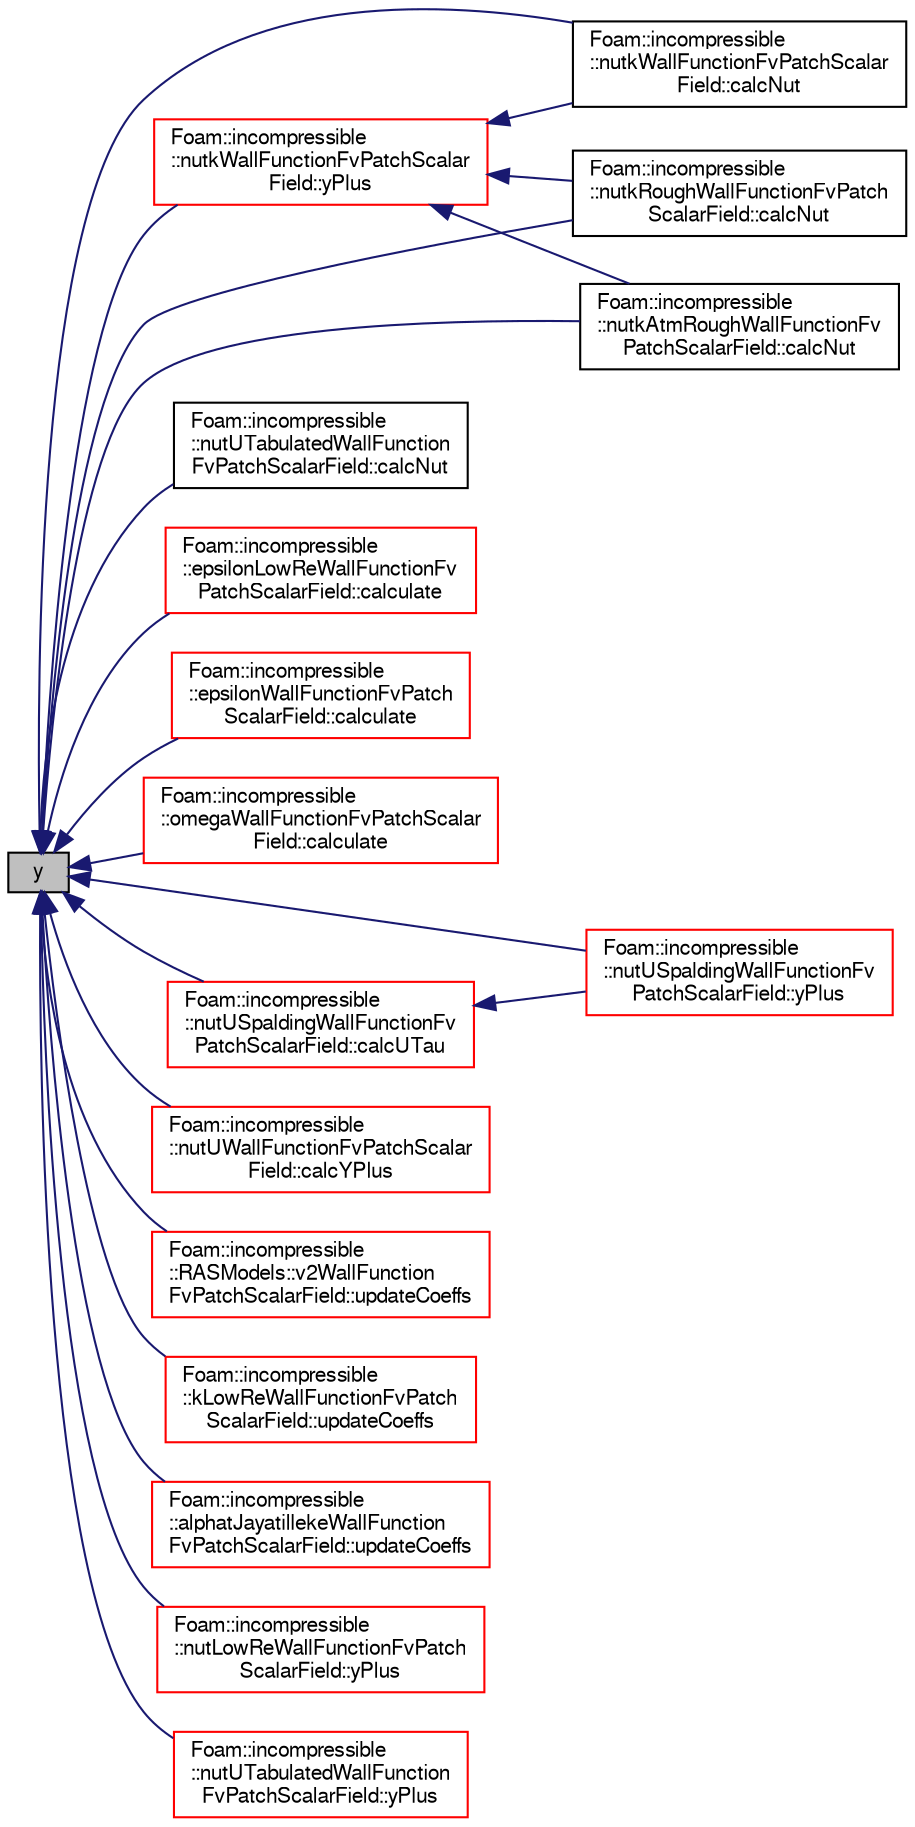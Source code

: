 digraph "y"
{
  bgcolor="transparent";
  edge [fontname="FreeSans",fontsize="10",labelfontname="FreeSans",labelfontsize="10"];
  node [fontname="FreeSans",fontsize="10",shape=record];
  rankdir="LR";
  Node526 [label="y",height=0.2,width=0.4,color="black", fillcolor="grey75", style="filled", fontcolor="black"];
  Node526 -> Node527 [dir="back",color="midnightblue",fontsize="10",style="solid",fontname="FreeSans"];
  Node527 [label="Foam::incompressible\l::nutkWallFunctionFvPatchScalar\lField::calcNut",height=0.2,width=0.4,color="black",URL="$a30982.html#a770ef88c60cd370e9d4eacc46f774f07",tooltip="Calculate the turbulence viscosity. "];
  Node526 -> Node528 [dir="back",color="midnightblue",fontsize="10",style="solid",fontname="FreeSans"];
  Node528 [label="Foam::incompressible\l::nutUTabulatedWallFunction\lFvPatchScalarField::calcNut",height=0.2,width=0.4,color="black",URL="$a30998.html#a770ef88c60cd370e9d4eacc46f774f07",tooltip="Calculate the turbulence viscosity. "];
  Node526 -> Node529 [dir="back",color="midnightblue",fontsize="10",style="solid",fontname="FreeSans"];
  Node529 [label="Foam::incompressible\l::nutkRoughWallFunctionFvPatch\lScalarField::calcNut",height=0.2,width=0.4,color="black",URL="$a30978.html#a770ef88c60cd370e9d4eacc46f774f07",tooltip="Calculate the turbulence viscosity. "];
  Node526 -> Node530 [dir="back",color="midnightblue",fontsize="10",style="solid",fontname="FreeSans"];
  Node530 [label="Foam::incompressible\l::nutkAtmRoughWallFunctionFv\lPatchScalarField::calcNut",height=0.2,width=0.4,color="black",URL="$a30974.html#a770ef88c60cd370e9d4eacc46f774f07",tooltip="Calculate the turbulence viscosity. "];
  Node526 -> Node531 [dir="back",color="midnightblue",fontsize="10",style="solid",fontname="FreeSans"];
  Node531 [label="Foam::incompressible\l::epsilonLowReWallFunctionFv\lPatchScalarField::calculate",height=0.2,width=0.4,color="red",URL="$a30954.html#a9b10d949afa36a0fe772c66e94719865",tooltip="Calculate the epsilon and G. "];
  Node526 -> Node533 [dir="back",color="midnightblue",fontsize="10",style="solid",fontname="FreeSans"];
  Node533 [label="Foam::incompressible\l::epsilonWallFunctionFvPatch\lScalarField::calculate",height=0.2,width=0.4,color="red",URL="$a30958.html#a9b10d949afa36a0fe772c66e94719865",tooltip="Calculate the epsilon and G. "];
  Node526 -> Node542 [dir="back",color="midnightblue",fontsize="10",style="solid",fontname="FreeSans"];
  Node542 [label="Foam::incompressible\l::omegaWallFunctionFvPatchScalar\lField::calculate",height=0.2,width=0.4,color="red",URL="$a31010.html#a198ab1edcd6a58e1f422febaac58dacc",tooltip="Calculate the omega and G. "];
  Node526 -> Node551 [dir="back",color="midnightblue",fontsize="10",style="solid",fontname="FreeSans"];
  Node551 [label="Foam::incompressible\l::nutUSpaldingWallFunctionFv\lPatchScalarField::calcUTau",height=0.2,width=0.4,color="red",URL="$a30994.html#a24807ec3405a761fb6380573614a3040",tooltip="Calculate the friction velocity. "];
  Node551 -> Node553 [dir="back",color="midnightblue",fontsize="10",style="solid",fontname="FreeSans"];
  Node553 [label="Foam::incompressible\l::nutUSpaldingWallFunctionFv\lPatchScalarField::yPlus",height=0.2,width=0.4,color="red",URL="$a30994.html#a0de83d05eb8aabc5f8cf747584ef03c3",tooltip="Calculate and return the yPlus at the boundary. "];
  Node526 -> Node555 [dir="back",color="midnightblue",fontsize="10",style="solid",fontname="FreeSans"];
  Node555 [label="Foam::incompressible\l::nutUWallFunctionFvPatchScalar\lField::calcYPlus",height=0.2,width=0.4,color="red",URL="$a31002.html#ad8e694d783badd5959d78884358ffb9f",tooltip="Calculate yPLus. "];
  Node526 -> Node559 [dir="back",color="midnightblue",fontsize="10",style="solid",fontname="FreeSans"];
  Node559 [label="Foam::incompressible\l::RASModels::v2WallFunction\lFvPatchScalarField::updateCoeffs",height=0.2,width=0.4,color="red",URL="$a31014.html#a7e24eafac629d3733181cd942d4c902f",tooltip="Update the coefficients associated with the patch field. "];
  Node526 -> Node561 [dir="back",color="midnightblue",fontsize="10",style="solid",fontname="FreeSans"];
  Node561 [label="Foam::incompressible\l::kLowReWallFunctionFvPatch\lScalarField::updateCoeffs",height=0.2,width=0.4,color="red",URL="$a30966.html#a7e24eafac629d3733181cd942d4c902f",tooltip="Update the coefficients associated with the patch field. "];
  Node526 -> Node563 [dir="back",color="midnightblue",fontsize="10",style="solid",fontname="FreeSans"];
  Node563 [label="Foam::incompressible\l::alphatJayatillekeWallFunction\lFvPatchScalarField::updateCoeffs",height=0.2,width=0.4,color="red",URL="$a30950.html#a7e24eafac629d3733181cd942d4c902f",tooltip="Update the coefficients associated with the patch field. "];
  Node526 -> Node565 [dir="back",color="midnightblue",fontsize="10",style="solid",fontname="FreeSans"];
  Node565 [label="Foam::incompressible\l::nutkWallFunctionFvPatchScalar\lField::yPlus",height=0.2,width=0.4,color="red",URL="$a30982.html#a0de83d05eb8aabc5f8cf747584ef03c3",tooltip="Calculate and return the yPlus at the boundary. "];
  Node565 -> Node527 [dir="back",color="midnightblue",fontsize="10",style="solid",fontname="FreeSans"];
  Node565 -> Node529 [dir="back",color="midnightblue",fontsize="10",style="solid",fontname="FreeSans"];
  Node565 -> Node530 [dir="back",color="midnightblue",fontsize="10",style="solid",fontname="FreeSans"];
  Node526 -> Node567 [dir="back",color="midnightblue",fontsize="10",style="solid",fontname="FreeSans"];
  Node567 [label="Foam::incompressible\l::nutLowReWallFunctionFvPatch\lScalarField::yPlus",height=0.2,width=0.4,color="red",URL="$a30986.html#a0de83d05eb8aabc5f8cf747584ef03c3",tooltip="Calculate and return the yPlus at the boundary. "];
  Node526 -> Node553 [dir="back",color="midnightblue",fontsize="10",style="solid",fontname="FreeSans"];
  Node526 -> Node569 [dir="back",color="midnightblue",fontsize="10",style="solid",fontname="FreeSans"];
  Node569 [label="Foam::incompressible\l::nutUTabulatedWallFunction\lFvPatchScalarField::yPlus",height=0.2,width=0.4,color="red",URL="$a30998.html#a0de83d05eb8aabc5f8cf747584ef03c3",tooltip="Calculate and return the yPlus at the boundary. "];
}
